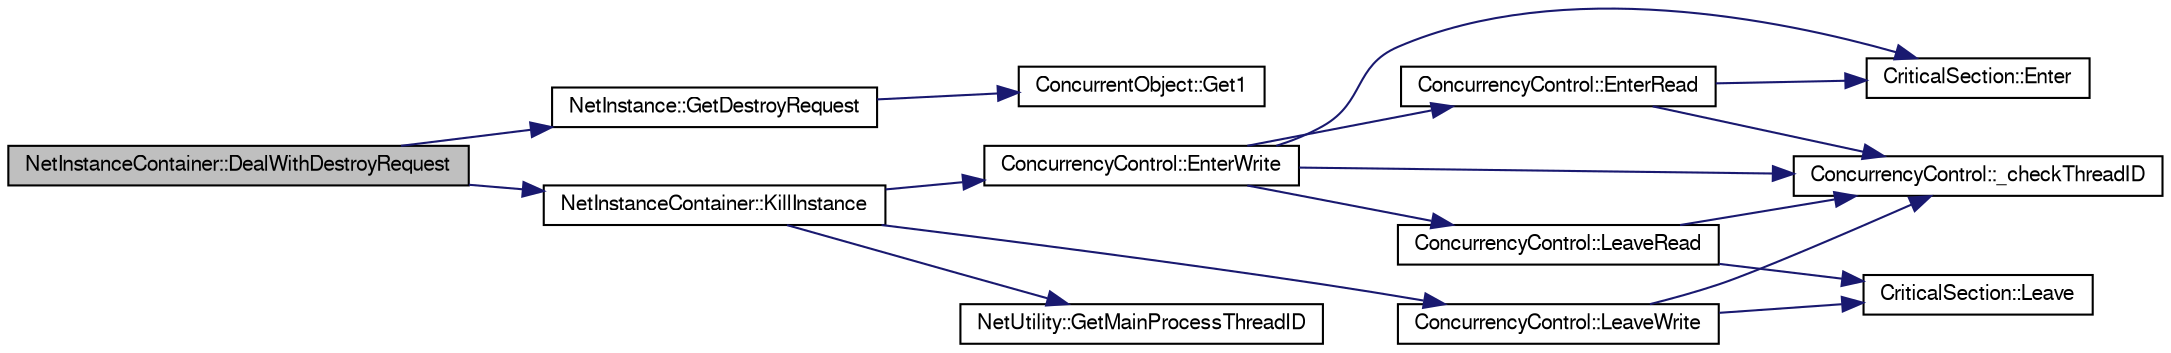 digraph G
{
  edge [fontname="FreeSans",fontsize="10",labelfontname="FreeSans",labelfontsize="10"];
  node [fontname="FreeSans",fontsize="10",shape=record];
  rankdir=LR;
  Node1 [label="NetInstanceContainer::DealWithDestroyRequest",height=0.2,width=0.4,color="black", fillcolor="grey75", style="filled" fontcolor="black"];
  Node1 -> Node2 [color="midnightblue",fontsize="10",style="solid",fontname="FreeSans"];
  Node2 [label="NetInstance::GetDestroyRequest",height=0.2,width=0.4,color="black", fillcolor="white", style="filled",URL="$class_net_instance.html#a8a613cfb2620eef3a6db46abc87cbbd6"];
  Node2 -> Node3 [color="midnightblue",fontsize="10",style="solid",fontname="FreeSans"];
  Node3 [label="ConcurrentObject::Get1",height=0.2,width=0.4,color="black", fillcolor="white", style="filled",URL="$class_concurrent_object.html#a443b1a7eec5d662194846767c4b8b9cf"];
  Node1 -> Node4 [color="midnightblue",fontsize="10",style="solid",fontname="FreeSans"];
  Node4 [label="NetInstanceContainer::KillInstance",height=0.2,width=0.4,color="black", fillcolor="white", style="filled",URL="$class_net_instance_container.html#aabdcdb5c4081bac335749e00158511bc"];
  Node4 -> Node5 [color="midnightblue",fontsize="10",style="solid",fontname="FreeSans"];
  Node5 [label="ConcurrencyControl::EnterWrite",height=0.2,width=0.4,color="black", fillcolor="white", style="filled",URL="$class_concurrency_control.html#a7292dd695ea758303e403768d45b6fec"];
  Node5 -> Node6 [color="midnightblue",fontsize="10",style="solid",fontname="FreeSans"];
  Node6 [label="ConcurrencyControl::_checkThreadID",height=0.2,width=0.4,color="black", fillcolor="white", style="filled",URL="$class_concurrency_control.html#ac604c1d64a32144473304d098763e383"];
  Node5 -> Node7 [color="midnightblue",fontsize="10",style="solid",fontname="FreeSans"];
  Node7 [label="CriticalSection::Enter",height=0.2,width=0.4,color="black", fillcolor="white", style="filled",URL="$class_critical_section.html#a509be5342b2f07ae06e1af5d9e08b871"];
  Node5 -> Node8 [color="midnightblue",fontsize="10",style="solid",fontname="FreeSans"];
  Node8 [label="ConcurrencyControl::EnterRead",height=0.2,width=0.4,color="black", fillcolor="white", style="filled",URL="$class_concurrency_control.html#abe8b564fe7bc17347992097100ea9221"];
  Node8 -> Node6 [color="midnightblue",fontsize="10",style="solid",fontname="FreeSans"];
  Node8 -> Node7 [color="midnightblue",fontsize="10",style="solid",fontname="FreeSans"];
  Node5 -> Node9 [color="midnightblue",fontsize="10",style="solid",fontname="FreeSans"];
  Node9 [label="ConcurrencyControl::LeaveRead",height=0.2,width=0.4,color="black", fillcolor="white", style="filled",URL="$class_concurrency_control.html#ab4c521c9021970df157fd9d8dd6b3964"];
  Node9 -> Node6 [color="midnightblue",fontsize="10",style="solid",fontname="FreeSans"];
  Node9 -> Node10 [color="midnightblue",fontsize="10",style="solid",fontname="FreeSans"];
  Node10 [label="CriticalSection::Leave",height=0.2,width=0.4,color="black", fillcolor="white", style="filled",URL="$class_critical_section.html#a6fa0931385f066492f31fc98e3fca657"];
  Node4 -> Node11 [color="midnightblue",fontsize="10",style="solid",fontname="FreeSans"];
  Node11 [label="NetUtility::GetMainProcessThreadID",height=0.2,width=0.4,color="black", fillcolor="white", style="filled",URL="$class_net_utility.html#aca0bbea45a7bc232fdb88505f97cc016"];
  Node4 -> Node12 [color="midnightblue",fontsize="10",style="solid",fontname="FreeSans"];
  Node12 [label="ConcurrencyControl::LeaveWrite",height=0.2,width=0.4,color="black", fillcolor="white", style="filled",URL="$class_concurrency_control.html#affb976695235b638f7dd3b5ed87fadda"];
  Node12 -> Node6 [color="midnightblue",fontsize="10",style="solid",fontname="FreeSans"];
  Node12 -> Node10 [color="midnightblue",fontsize="10",style="solid",fontname="FreeSans"];
}
